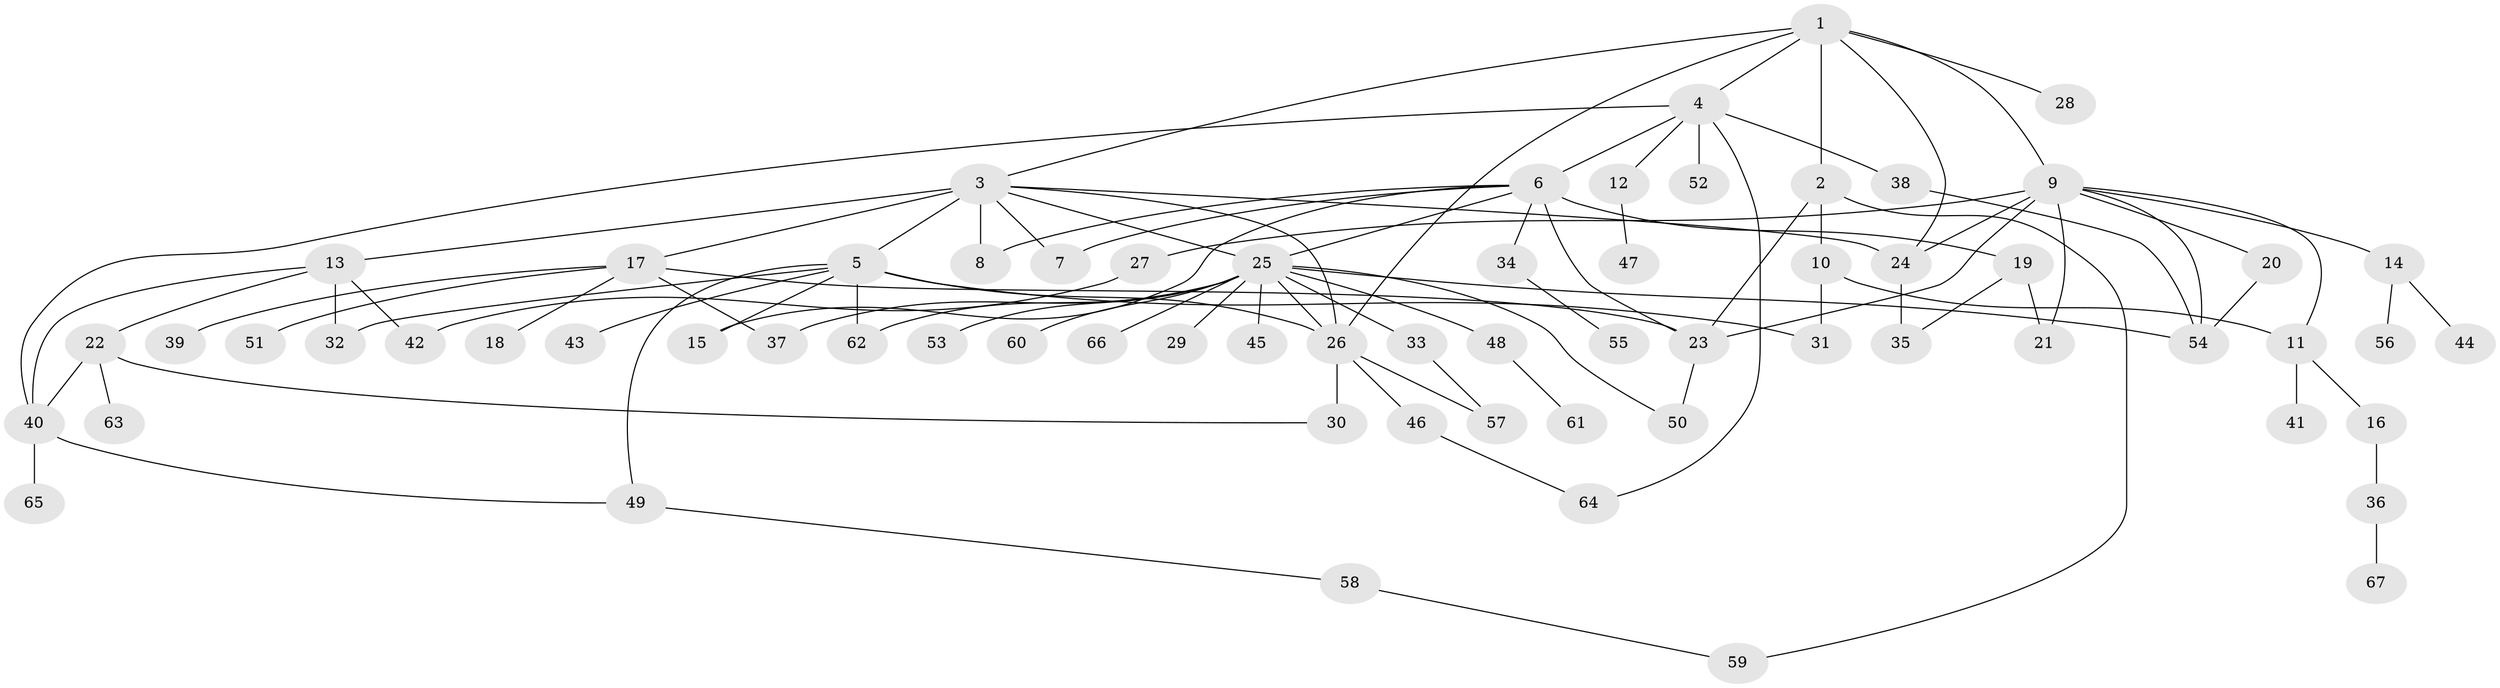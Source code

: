 // original degree distribution, {8: 0.022388059701492536, 7: 0.014925373134328358, 19: 0.007462686567164179, 10: 0.007462686567164179, 18: 0.007462686567164179, 2: 0.1791044776119403, 1: 0.5373134328358209, 11: 0.007462686567164179, 3: 0.11194029850746269, 4: 0.05970149253731343, 5: 0.022388059701492536, 6: 0.014925373134328358, 16: 0.007462686567164179}
// Generated by graph-tools (version 1.1) at 2025/35/03/09/25 02:35:42]
// undirected, 67 vertices, 97 edges
graph export_dot {
graph [start="1"]
  node [color=gray90,style=filled];
  1;
  2;
  3;
  4;
  5;
  6;
  7;
  8;
  9;
  10;
  11;
  12;
  13;
  14;
  15;
  16;
  17;
  18;
  19;
  20;
  21;
  22;
  23;
  24;
  25;
  26;
  27;
  28;
  29;
  30;
  31;
  32;
  33;
  34;
  35;
  36;
  37;
  38;
  39;
  40;
  41;
  42;
  43;
  44;
  45;
  46;
  47;
  48;
  49;
  50;
  51;
  52;
  53;
  54;
  55;
  56;
  57;
  58;
  59;
  60;
  61;
  62;
  63;
  64;
  65;
  66;
  67;
  1 -- 2 [weight=1.0];
  1 -- 3 [weight=1.0];
  1 -- 4 [weight=1.0];
  1 -- 9 [weight=1.0];
  1 -- 24 [weight=1.0];
  1 -- 26 [weight=1.0];
  1 -- 28 [weight=1.0];
  2 -- 10 [weight=2.0];
  2 -- 23 [weight=1.0];
  2 -- 59 [weight=1.0];
  3 -- 5 [weight=1.0];
  3 -- 7 [weight=1.0];
  3 -- 8 [weight=9.0];
  3 -- 13 [weight=1.0];
  3 -- 17 [weight=1.0];
  3 -- 24 [weight=1.0];
  3 -- 25 [weight=1.0];
  3 -- 26 [weight=1.0];
  4 -- 6 [weight=1.0];
  4 -- 12 [weight=1.0];
  4 -- 38 [weight=1.0];
  4 -- 40 [weight=1.0];
  4 -- 52 [weight=1.0];
  4 -- 64 [weight=1.0];
  5 -- 15 [weight=1.0];
  5 -- 26 [weight=1.0];
  5 -- 31 [weight=1.0];
  5 -- 32 [weight=1.0];
  5 -- 43 [weight=1.0];
  5 -- 49 [weight=1.0];
  5 -- 62 [weight=2.0];
  6 -- 7 [weight=1.0];
  6 -- 8 [weight=1.0];
  6 -- 15 [weight=1.0];
  6 -- 19 [weight=1.0];
  6 -- 23 [weight=9.0];
  6 -- 25 [weight=1.0];
  6 -- 34 [weight=1.0];
  9 -- 11 [weight=1.0];
  9 -- 14 [weight=1.0];
  9 -- 20 [weight=1.0];
  9 -- 21 [weight=1.0];
  9 -- 23 [weight=2.0];
  9 -- 24 [weight=1.0];
  9 -- 27 [weight=1.0];
  9 -- 54 [weight=1.0];
  10 -- 11 [weight=1.0];
  10 -- 31 [weight=1.0];
  11 -- 16 [weight=1.0];
  11 -- 41 [weight=2.0];
  12 -- 47 [weight=2.0];
  13 -- 22 [weight=1.0];
  13 -- 32 [weight=1.0];
  13 -- 40 [weight=1.0];
  13 -- 42 [weight=1.0];
  14 -- 44 [weight=1.0];
  14 -- 56 [weight=1.0];
  16 -- 36 [weight=2.0];
  17 -- 18 [weight=1.0];
  17 -- 23 [weight=1.0];
  17 -- 37 [weight=1.0];
  17 -- 39 [weight=1.0];
  17 -- 51 [weight=1.0];
  19 -- 21 [weight=1.0];
  19 -- 35 [weight=1.0];
  20 -- 54 [weight=1.0];
  22 -- 30 [weight=1.0];
  22 -- 40 [weight=1.0];
  22 -- 63 [weight=1.0];
  23 -- 50 [weight=1.0];
  24 -- 35 [weight=2.0];
  25 -- 26 [weight=1.0];
  25 -- 29 [weight=1.0];
  25 -- 33 [weight=1.0];
  25 -- 37 [weight=1.0];
  25 -- 45 [weight=1.0];
  25 -- 48 [weight=1.0];
  25 -- 50 [weight=1.0];
  25 -- 53 [weight=1.0];
  25 -- 54 [weight=1.0];
  25 -- 60 [weight=1.0];
  25 -- 62 [weight=1.0];
  25 -- 66 [weight=1.0];
  26 -- 30 [weight=6.0];
  26 -- 46 [weight=1.0];
  26 -- 57 [weight=1.0];
  27 -- 42 [weight=2.0];
  33 -- 57 [weight=1.0];
  34 -- 55 [weight=1.0];
  36 -- 67 [weight=1.0];
  38 -- 54 [weight=1.0];
  40 -- 49 [weight=1.0];
  40 -- 65 [weight=1.0];
  46 -- 64 [weight=1.0];
  48 -- 61 [weight=1.0];
  49 -- 58 [weight=1.0];
  58 -- 59 [weight=1.0];
}
